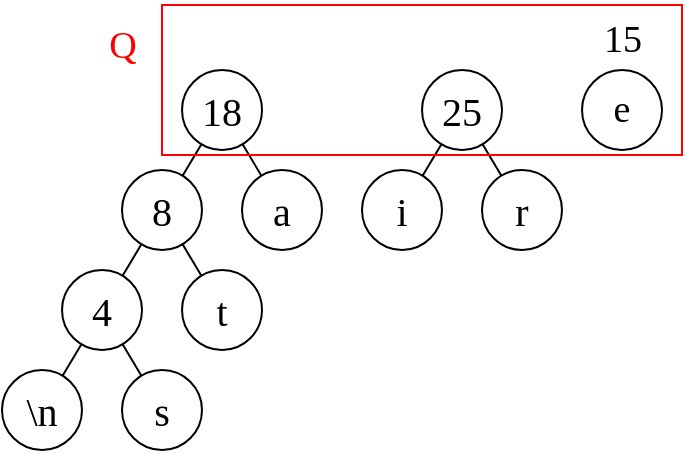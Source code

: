 <mxfile>
    <diagram id="hOFhjsONm8Y4KPFoXk8z" name="第 1 页">
        <mxGraphModel dx="453" dy="254" grid="1" gridSize="10" guides="1" tooltips="1" connect="1" arrows="1" fold="1" page="1" pageScale="1" pageWidth="827" pageHeight="1169" math="0" shadow="0">
            <root>
                <mxCell id="0"/>
                <mxCell id="1" parent="0"/>
                <mxCell id="2" value="\n" style="ellipse;whiteSpace=wrap;html=1;fontSize=20;fontFamily=Times New Roman;" parent="1" vertex="1">
                    <mxGeometry x="150" y="510.0" width="40" height="40" as="geometry"/>
                </mxCell>
                <mxCell id="3" style="edgeStyle=none;html=1;fontSize=20;endArrow=none;endFill=0;fontFamily=Times New Roman;" parent="1" source="4" target="2" edge="1">
                    <mxGeometry relative="1" as="geometry">
                        <mxPoint x="170" y="500.0" as="sourcePoint"/>
                        <mxPoint x="180" y="520" as="targetPoint"/>
                    </mxGeometry>
                </mxCell>
                <mxCell id="4" value="4" style="ellipse;whiteSpace=wrap;html=1;fontSize=20;fontFamily=Times New Roman;" parent="1" vertex="1">
                    <mxGeometry x="180" y="460" width="40" height="40" as="geometry"/>
                </mxCell>
                <mxCell id="5" value="s" style="ellipse;whiteSpace=wrap;html=1;fontSize=20;fontFamily=Times New Roman;" parent="1" vertex="1">
                    <mxGeometry x="210" y="510.0" width="40" height="40" as="geometry"/>
                </mxCell>
                <mxCell id="6" style="edgeStyle=none;html=1;fontSize=20;endArrow=none;endFill=0;fontFamily=Times New Roman;" parent="1" source="4" target="5" edge="1">
                    <mxGeometry relative="1" as="geometry"/>
                </mxCell>
                <mxCell id="7" value="t" style="ellipse;whiteSpace=wrap;html=1;fontSize=20;fontFamily=Times New Roman;" parent="1" vertex="1">
                    <mxGeometry x="240" y="460" width="40" height="40" as="geometry"/>
                </mxCell>
                <mxCell id="8" value="a" style="ellipse;whiteSpace=wrap;html=1;fontSize=20;fontFamily=Times New Roman;" parent="1" vertex="1">
                    <mxGeometry x="270" y="410" width="40" height="40" as="geometry"/>
                </mxCell>
                <mxCell id="9" style="edgeStyle=none;html=1;fontSize=20;endArrow=none;endFill=0;fontFamily=Times New Roman;" parent="1" source="11" target="4" edge="1">
                    <mxGeometry relative="1" as="geometry"/>
                </mxCell>
                <mxCell id="10" style="edgeStyle=none;html=1;fontSize=20;endArrow=none;endFill=0;fontFamily=Times New Roman;" parent="1" source="11" target="7" edge="1">
                    <mxGeometry relative="1" as="geometry"/>
                </mxCell>
                <mxCell id="11" value="8" style="ellipse;whiteSpace=wrap;html=1;fontSize=20;fontFamily=Times New Roman;" parent="1" vertex="1">
                    <mxGeometry x="210" y="410" width="40" height="40" as="geometry"/>
                </mxCell>
                <mxCell id="12" value="i" style="ellipse;whiteSpace=wrap;html=1;fontSize=20;fontFamily=Times New Roman;" parent="1" vertex="1">
                    <mxGeometry x="330" y="410" width="40" height="40" as="geometry"/>
                </mxCell>
                <mxCell id="14" value="r" style="ellipse;whiteSpace=wrap;html=1;fontSize=20;fontFamily=Times New Roman;" parent="1" vertex="1">
                    <mxGeometry x="390" y="410" width="40" height="40" as="geometry"/>
                </mxCell>
                <mxCell id="15" style="edgeStyle=none;html=1;fontSize=20;endArrow=none;endFill=0;fontFamily=Times New Roman;" parent="1" source="17" target="12" edge="1">
                    <mxGeometry relative="1" as="geometry"/>
                </mxCell>
                <mxCell id="16" style="edgeStyle=none;html=1;fontSize=20;endArrow=none;endFill=0;fontFamily=Times New Roman;" parent="1" source="17" target="14" edge="1">
                    <mxGeometry relative="1" as="geometry">
                        <mxPoint x="400" y="420" as="targetPoint"/>
                    </mxGeometry>
                </mxCell>
                <mxCell id="17" value="25" style="ellipse;whiteSpace=wrap;html=1;fontSize=20;fontFamily=Times New Roman;" parent="1" vertex="1">
                    <mxGeometry x="360" y="360" width="40" height="40" as="geometry"/>
                </mxCell>
                <mxCell id="18" style="edgeStyle=none;html=1;fontSize=20;endArrow=none;endFill=0;fontFamily=Times New Roman;" parent="1" source="20" target="11" edge="1">
                    <mxGeometry relative="1" as="geometry">
                        <mxPoint x="236.422" y="404.997" as="sourcePoint"/>
                    </mxGeometry>
                </mxCell>
                <mxCell id="19" style="edgeStyle=none;html=1;fontSize=20;endArrow=none;endFill=0;fontFamily=Times New Roman;" parent="1" source="20" target="8" edge="1">
                    <mxGeometry relative="1" as="geometry"/>
                </mxCell>
                <mxCell id="20" value="18" style="ellipse;whiteSpace=wrap;html=1;fontSize=20;fontFamily=Times New Roman;" parent="1" vertex="1">
                    <mxGeometry x="240" y="360" width="40" height="40" as="geometry"/>
                </mxCell>
                <mxCell id="24" value="e" style="ellipse;whiteSpace=wrap;html=1;fontSize=19;fontFamily=Times New Roman;" parent="1" vertex="1">
                    <mxGeometry x="440" y="360" width="40" height="40" as="geometry"/>
                </mxCell>
                <mxCell id="25" value="15" style="text;html=1;align=center;verticalAlign=middle;resizable=0;points=[];autosize=1;strokeColor=none;fillColor=none;fontFamily=Times New Roman;fontSize=19;" parent="1" vertex="1">
                    <mxGeometry x="440" y="325" width="40" height="40" as="geometry"/>
                </mxCell>
                <mxCell id="26" value="" style="rounded=0;whiteSpace=wrap;html=1;fillColor=none;fontColor=#F00;strokeColor=#FF0000;" vertex="1" parent="1">
                    <mxGeometry x="230" y="327.5" width="260" height="75" as="geometry"/>
                </mxCell>
                <mxCell id="27" value="Q" style="text;html=1;align=center;verticalAlign=middle;resizable=0;points=[];autosize=1;strokeColor=none;fillColor=none;fontSize=19;fontFamily=Times New Roman;fontColor=#F00;" vertex="1" parent="1">
                    <mxGeometry x="190" y="327.5" width="40" height="40" as="geometry"/>
                </mxCell>
            </root>
        </mxGraphModel>
    </diagram>
</mxfile>